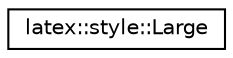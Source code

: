 digraph G
{
  edge [fontname="Helvetica",fontsize="10",labelfontname="Helvetica",labelfontsize="10"];
  node [fontname="Helvetica",fontsize="10",shape=record];
  rankdir="LR";
  Node1 [label="latex::style::Large",height=0.2,width=0.4,color="black", fillcolor="white", style="filled",URL="$classlatex_1_1style_1_1Large.html"];
}
